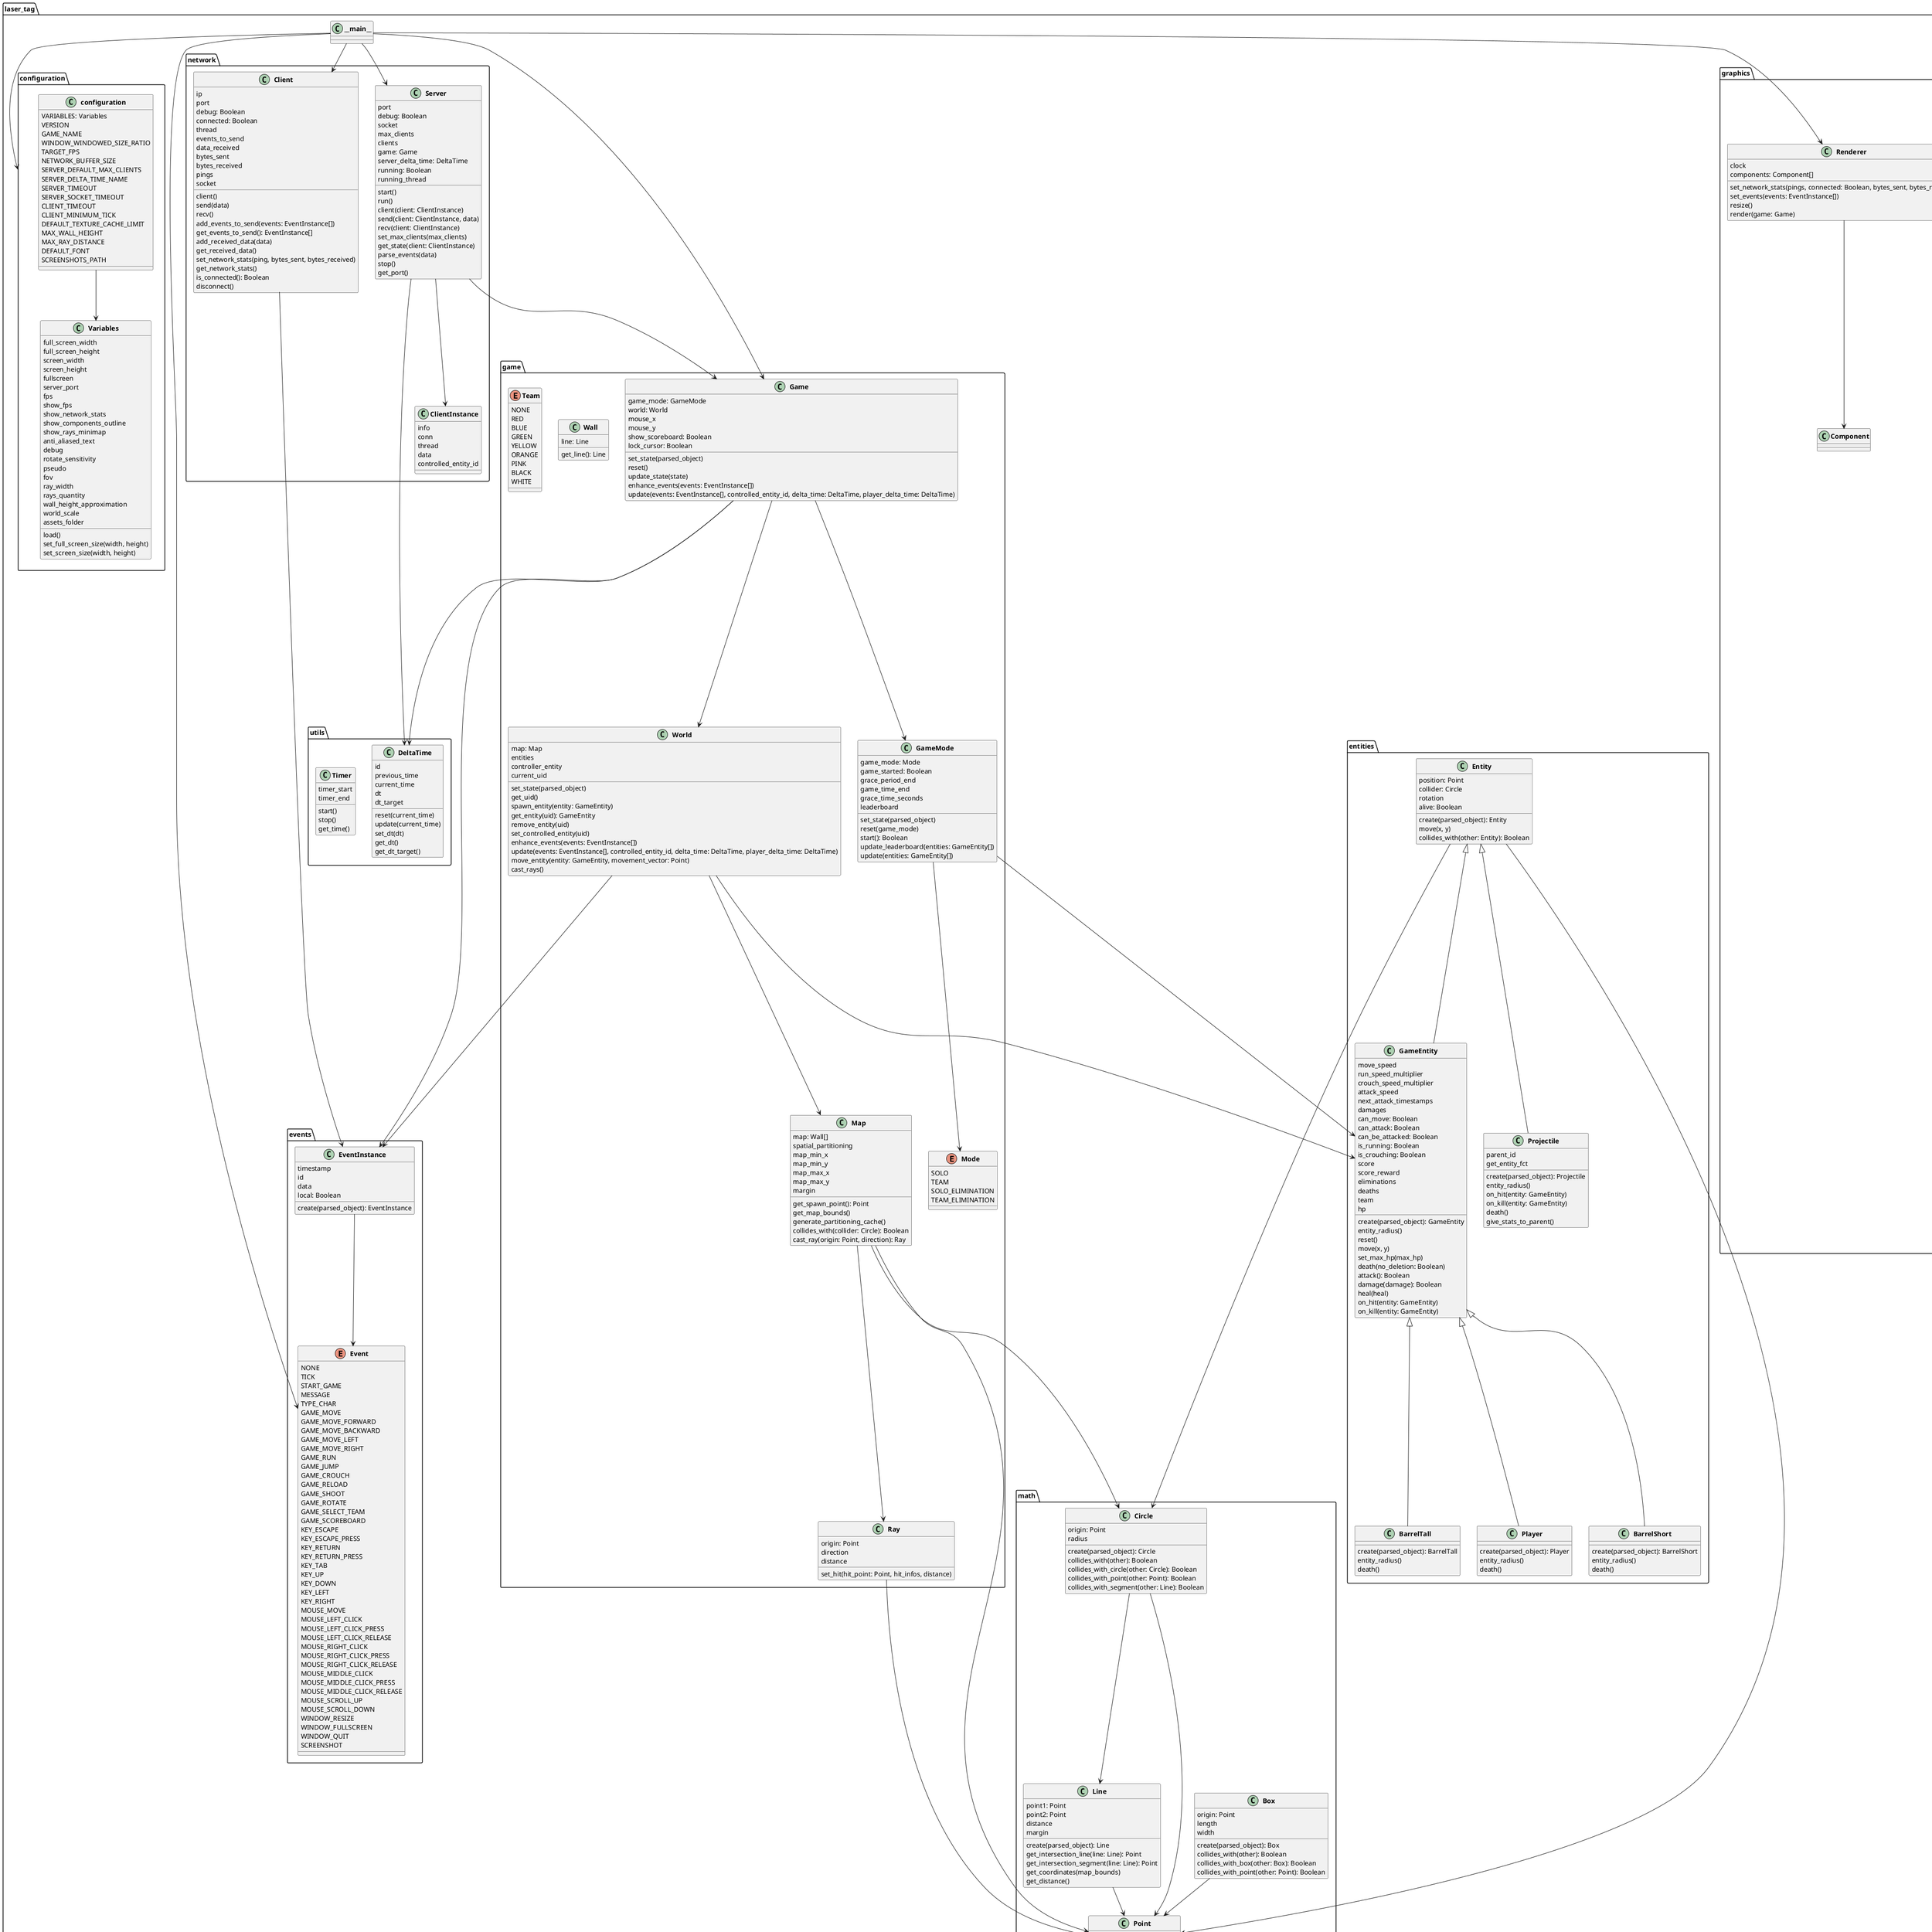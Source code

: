 @startuml "Laser Tag Diagram"

skinparam classFontStyle Bold

package laser_tag {
    package configuration {
        class configuration {
            VARIABLES: Variables
            VERSION
            GAME_NAME
            WINDOW_WINDOWED_SIZE_RATIO
            TARGET_FPS
            NETWORK_BUFFER_SIZE
            SERVER_DEFAULT_MAX_CLIENTS
            SERVER_DELTA_TIME_NAME
            SERVER_TIMEOUT
            SERVER_SOCKET_TIMEOUT
            CLIENT_TIMEOUT
            CLIENT_MINIMUM_TICK
            DEFAULT_TEXTURE_CACHE_LIMIT
            MAX_WALL_HEIGHT
            MAX_RAY_DISTANCE
            DEFAULT_FONT
            SCREENSHOTS_PATH
        }

        class Variables {
            full_screen_width
            full_screen_height
            screen_width
            screen_height
            fullscreen
            server_port
            fps
            show_fps
            show_network_stats
            show_components_outline
            show_rays_minimap
            anti_aliased_text
            debug
            rotate_sensitivity
            pseudo
            fov
            ray_width
            rays_quantity
            wall_height_approximation
            world_scale
            assets_folder

            load()
            set_full_screen_size(width, height)
            set_screen_size(width, height)
        }

        configuration --> Variables
    }

    package math {
        class Box {
            origin: Point
            length
            width

            create(parsed_object): Box
            collides_with(other): Boolean
            collides_with_box(other: Box): Boolean
            collides_with_point(other: Point): Boolean
        }

        class Circle
        {
            origin: Point
            radius

            create(parsed_object): Circle
            collides_with(other): Boolean
            collides_with_circle(other: Circle): Boolean
            collides_with_point(other: Point): Boolean
            collides_with_segment(other: Line): Boolean
        }

        class Line {
            point1: Point
            point2: Point
            distance
            margin

            create(parsed_object): Line
            get_intersection_line(line: Line): Point
            get_intersection_segment(line: Line): Point
            get_coordinates(map_bounds)
            get_distance()
        }

        class Point {
            x
            y

            create(parsed_object): Point
        }

        Box --> Point
        Circle --> Point
        Circle --> Line
        Line --> Point
    }

    package utils {
        class DeltaTime {
            id
            previous_time
            current_time
            dt
            dt_target

            reset(current_time)
            update(current_time)
            set_dt(dt)
            get_dt()
            get_dt_target()
        }

        class Timer {
            timer_start
            timer_end

            start()
            stop()
            get_time()
        }
    }

    package events {
        enum Event {
            NONE
            TICK
            START_GAME
            MESSAGE
            TYPE_CHAR
            GAME_MOVE
            GAME_MOVE_FORWARD
            GAME_MOVE_BACKWARD
            GAME_MOVE_LEFT
            GAME_MOVE_RIGHT
            GAME_RUN
            GAME_JUMP
            GAME_CROUCH
            GAME_RELOAD
            GAME_SHOOT
            GAME_ROTATE
            GAME_SELECT_TEAM
            GAME_SCOREBOARD
            KEY_ESCAPE
            KEY_ESCAPE_PRESS
            KEY_RETURN
            KEY_RETURN_PRESS
            KEY_TAB
            KEY_UP
            KEY_DOWN
            KEY_LEFT
            KEY_RIGHT
            MOUSE_MOVE
            MOUSE_LEFT_CLICK
            MOUSE_LEFT_CLICK_PRESS
            MOUSE_LEFT_CLICK_RELEASE
            MOUSE_RIGHT_CLICK
            MOUSE_RIGHT_CLICK_PRESS
            MOUSE_RIGHT_CLICK_RELEASE
            MOUSE_MIDDLE_CLICK
            MOUSE_MIDDLE_CLICK_PRESS
            MOUSE_MIDDLE_CLICK_RELEASE
            MOUSE_SCROLL_UP
            MOUSE_SCROLL_DOWN
            WINDOW_RESIZE
            WINDOW_FULLSCREEN
            WINDOW_QUIT
            SCREENSHOT
        }

        class EventInstance {
            timestamp
            id
            data
            local: Boolean

            create(parsed_object): EventInstance
        }

        EventInstance --> Event
    }

    package entities {
        class Entity {
            position: Point
            collider: Circle
            rotation
            alive: Boolean

            create(parsed_object): Entity
            move(x, y)
            collides_with(other: Entity): Boolean
        }

        class GameEntity extends Entity {
            move_speed
            run_speed_multiplier
            crouch_speed_multiplier
            attack_speed
            next_attack_timestamps
            damages
            can_move: Boolean
            can_attack: Boolean
            can_be_attacked: Boolean
            is_running: Boolean
            is_crouching: Boolean
            score
            score_reward
            eliminations
            deaths
            team
            hp

            create(parsed_object): GameEntity
            entity_radius()
            reset()
            move(x, y)
            set_max_hp(max_hp)
            death(no_deletion: Boolean)
            attack(): Boolean
            damage(damage): Boolean
            heal(heal)
            on_hit(entity: GameEntity)
            on_kill(entity: GameEntity)
        }

        class BarrelShort extends GameEntity {
            create(parsed_object): BarrelShort
            entity_radius()
            death()
        }

        class BarrelTall extends GameEntity {
            create(parsed_object): BarrelTall
            entity_radius()
            death()
        }

        class Player extends GameEntity {
            create(parsed_object): Player
            entity_radius()
            death()
        }

        class Projectile extends Entity {
            parent_id
            get_entity_fct

            create(parsed_object): Projectile
            entity_radius()
            on_hit(entity: GameEntity)
            on_kill(entity: GameEntity)
            death()
            give_stats_to_parent()
        }

        Entity --> Point
        Entity --> Circle
    }

    package game {
        class Game {
            game_mode: GameMode
            world: World
            mouse_x
            mouse_y
            show_scoreboard: Boolean
            lock_cursor: Boolean

            set_state(parsed_object)
            reset()
            update_state(state)
            enhance_events(events: EventInstance[])
            update(events: EventInstance[], controlled_entity_id, delta_time: DeltaTime, player_delta_time: DeltaTime)
        }

        enum Mode {
            SOLO
            TEAM
            SOLO_ELIMINATION
            TEAM_ELIMINATION
        }

        class GameMode {
            game_mode: Mode
            game_started: Boolean
            grace_period_end
            game_time_end
            grace_time_seconds
            leaderboard

            set_state(parsed_object)
            reset(game_mode)
            start(): Boolean
            update_leaderboard(entities: GameEntity[])
            update(entities: GameEntity[])
        }

        class Wall {
            line: Line

            get_line(): Line
        }

        class Map {
            map: Wall[]
            spatial_partitioning
            map_min_x
            map_min_y
            map_max_x
            map_max_y
            margin

            get_spawn_point(): Point
            get_map_bounds()
            generate_partitioning_cache()
            collides_with(collider: Circle): Boolean
            cast_ray(origin: Point, direction): Ray
        }

        class World {
            map: Map
            entities
            controller_entity
            current_uid

            set_state(parsed_object)
            get_uid()
            spawn_entity(entity: GameEntity)
            get_entity(uid): GameEntity
            remove_entity(uid)
            set_controlled_entity(uid)
            enhance_events(events: EventInstance[])
            update(events: EventInstance[], controlled_entity_id, delta_time: DeltaTime, player_delta_time: DeltaTime)
            move_entity(entity: GameEntity, movement_vector: Point)
            cast_rays()
        }

        class Ray {
            origin: Point
            direction
            distance

            set_hit(hit_point: Point, hit_infos, distance)
        }

        enum Team {
            NONE
            RED
            BLUE
            GREEN
            YELLOW
            ORANGE
            PINK
            BLACK
            WHITE
        }

        Game --> GameMode
        Game --> World
        Game --> EventInstance
        Game --> DeltaTime
        GameMode --> Mode
        GameMode --> GameEntity
        World --> Map
        World --> GameEntity
        World --> EventInstance
        Map --> Point
        Map --> Circle
        Map --> Ray
        Ray --> Point
    }

    package network {
        class Client {
            ip
            port
            debug: Boolean
            connected: Boolean
            thread
            events_to_send
            data_received
            bytes_sent
            bytes_received
            pings
            socket

            client()
            send(data)
            recv()
            add_events_to_send(events: EventInstance[])
            get_events_to_send(): EventInstance[]
            add_received_data(data)
            get_received_data()
            set_network_stats(ping, bytes_sent, bytes_received)
            get_network_stats()
            is_connected(): Boolean
            disconnect()
        }

        class Server {
            port
            debug: Boolean
            socket
            max_clients
            clients
            game: Game
            server_delta_time: DeltaTime
            running: Boolean
            running_thread

            start()
            run()
            client(client: ClientInstance)
            send(client: ClientInstance, data)
            recv(client: ClientInstance)
            set_max_clients(max_clients)
            get_state(client: ClientInstance)
            parse_events(data)
            stop()
            get_port()
        }

        class ClientInstance {
            info
            conn
            thread
            data
            controlled_entity_id
        }

        Client --> EventInstance
        Server --> Game
        Server --> DeltaTime
        Server --> ClientInstance
    }

    package graphics {
        enum ButtonState {
            NONE
            HOVERED
            PRESSED
            RELEASED
        }

        class Button {
            x
            y
            width
            height
            content
            action
            disabled: Boolean
            state: ButtonState

            disable()
            enable()
            is_disabled(): Boolean
            get_state(): ButtonState
            get_pos()
            get_content()
            update(mouse_x, mouse_y)
            is_hovered(): Boolean
            click_press()
            click_release()
            run_action()
        }

        package components {
            class Component {
                data
                surface
                width
                height

                set_original_size(width, height)
                get_size()
                set_surface_size(width, height)
                resize()
                get()
                update(data)
                render()
            }

            class Fps extends Component {
                update(fps)
            }

            class GameTimer extends Component {
                update(grace_period_seconds, grace_period_end, game_time_seconds, game_time_end)
            }

            class Leaderboard extends Component {
                update(leaderboard)
            }

            class Minimap extends Component {
                update(map, map_bounds, entities: GameEntity[], rays: Ray[])
            }

            class NetworkStats extends Component {
                update(pings, connected: Boolean, bytes_sent, bytes_received)
            }

            class Scoreboard extends Component {
                update(entities: GameEntity[])
            }

            class "World" as WorldComponent extends Component {
                update(rays: Ray[], entities: GameEntity[], current_entity: GameEntity)
                position_to_screen(point: Point)
            }

            package LevelEditor {
                enum EditorState {
                    PLACE
                    MOVE
                }

                enum Item {
                    WALL_1
                    WALL_2
                    WALL_3
                    WALL_4
                    BARREL_SHORT
                    BARREL_TALL
                    SPAWN_POINT
                }

                class ItemMenu extends Component {
                    text: Text
                    mouse_x
                    mouse_y
                    selected_item_index
                    buttons: Button[]
                    scroll
                    scroll_max
                    scroll_step

                    get_selected_item(): Item
                    move_buttons(y_value)
                    in_view_screen(point: Point)
                    update(events: EventInstance[], relative_mouse_position)
                }

                class Toolbar extends Component {
                    text: Text
                    mouse_x
                    mouse_y
                    editor_state: EditorState
                    snap_to_grid: Boolean
                    show_grid: Boolean
                    preview_player: Boolean
                    place_button: Button
                    move_button: Button
                    snap_to_grid_button: Button
                    show_grid_button: Button
                    preview_player_button: Button
                    buttons: Button[]

                    get_editor_state(): EditorState
                    get_view_variables()
                    quit()
                    update(events: EventInstance[], relative_mouse_position)
                }

                class View extends Component {
                    text: Text
                    mouse_x
                    mouse_y
                    cell_size
                    max_cell_size
                    min_cell_size
                    center_transition_speed
                    center_x_transition
                    center_y_transition
                    center_x
                    center_y
                    delta_time
                    lines: Line[]
                    entities: GameEntity[]
                    spawn_points: Point[]
                    scroll_step
                    move_speed
                    preview_radius
                    snap_to_grid: Boolean
                    show_grid: Boolean
                    preview_player: Boolean
                    editor_state: EditorState
                    selected_item: Item
                    position_aimed: Point
                    min_selection_distance
                    placing_or_moving: Boolean
                    selected_elements: Point[]

                    set_editor_state(editor_state: EditorState)
                    set_selected_item(item: Item)
                    set_view_variables(snap_to_grid: Boolean, show_grid: Boolean, preview_player: Boolean)
                    get_lines(): Line[]
                    reset_center()
                    screen_position_to_world_point(x, y): Point
                    world_point_to_screen_position(point: Point)
                    in_view_screen(): Boolean
                    in_view_world(): Boolean
                    in_view_world_rect(): Boolean
                    snap_coordinates(point: Point): Point
                    draw_line(line: Line, color)
                    display_grid()
                    manage_click(mouse_left_click_press: Boolean, mouse_left_click_release: Boolean, mouse_right_click_press: Boolean)
                    find_nearest_object_position(point: Point): Point
                    delete_element_containing_point(point: Point)
                    cancel_placing_or_moving()
                    update(events: EventInstance[], relative_mouse_position)
                }

                class "LevelEditor" as LevelEditorComponent extends Component {
                    toolbar: Toolbar
                    item_menu: ItemMenu
                    view: View
                    components
                    text: Text
                    mouse_x
                    mouse_y
                    toolbar_position
                    item_menu_position
                    view_position

                    update(events: EventInstance[])
                }

                ItemMenu --> Item
                Toolbar --> EditorState
                View --> Item
                View --> EditorState
                LevelEditorComponent --> Toolbar
                LevelEditorComponent --> ItemMenu
                LevelEditorComponent --> View
            }
        }

        class Display {
            screen
            refresh_display()
            screenshot()
        }

        class Renderer {
            clock
            components: Component[]
            set_network_stats(pings, connected: Boolean, bytes_sent, bytes_received)
            set_events(events: EventInstance[])
            resize()
            render(game: Game)
        }

        class Text {
            reset(font, font_is_file: Boolean, size_multiplier)
            create_cache(size)
            clear_cache()
            generate_text(text, size, color)
            get_size(generated_text)
            blit(generated_text, x, y, align_x, align_y)
            text(text, x, y, size, color, align_x, align_y)
            get_surface(text, size, color)

            font
            font_is_file: Boolean
            size_multiplier
            cache
            create_cache(size)
            clear_cache()
            generate_text(text, size, color)
            get_size(generated_text)
            blit(generated_text, x, y, align_x, align_y)
            text(text, x, y, size, color, align_x, align_y)
        }

        class Texture {
            texture_cache
            cache_limit
            original_width
            original_height
            texture_original
            resize(size)
            get_surface()
            get_original_size()
            reduce_cache()
            clear_cache()
            set_cache_limit(limit)
        }

        class Textures {
            textures
            load_texture(id, path, alpha: Boolean, custom_size, keep: Boolean)
            resize_texture(id, size)
            get_surface(id)
            get_original_size(id)
            remove_texture(id)
            clear_cache()
            set_cache_limit(id, limit)
        }

        Button --> ButtonState
        Renderer --> Component
    }

    class __main__ {}

    __main__ --> configuration
    __main__ --> Game
    __main__ --> Renderer
    __main__ --> Server
    __main__ --> Client
    __main__ --> Event
}

@enduml
